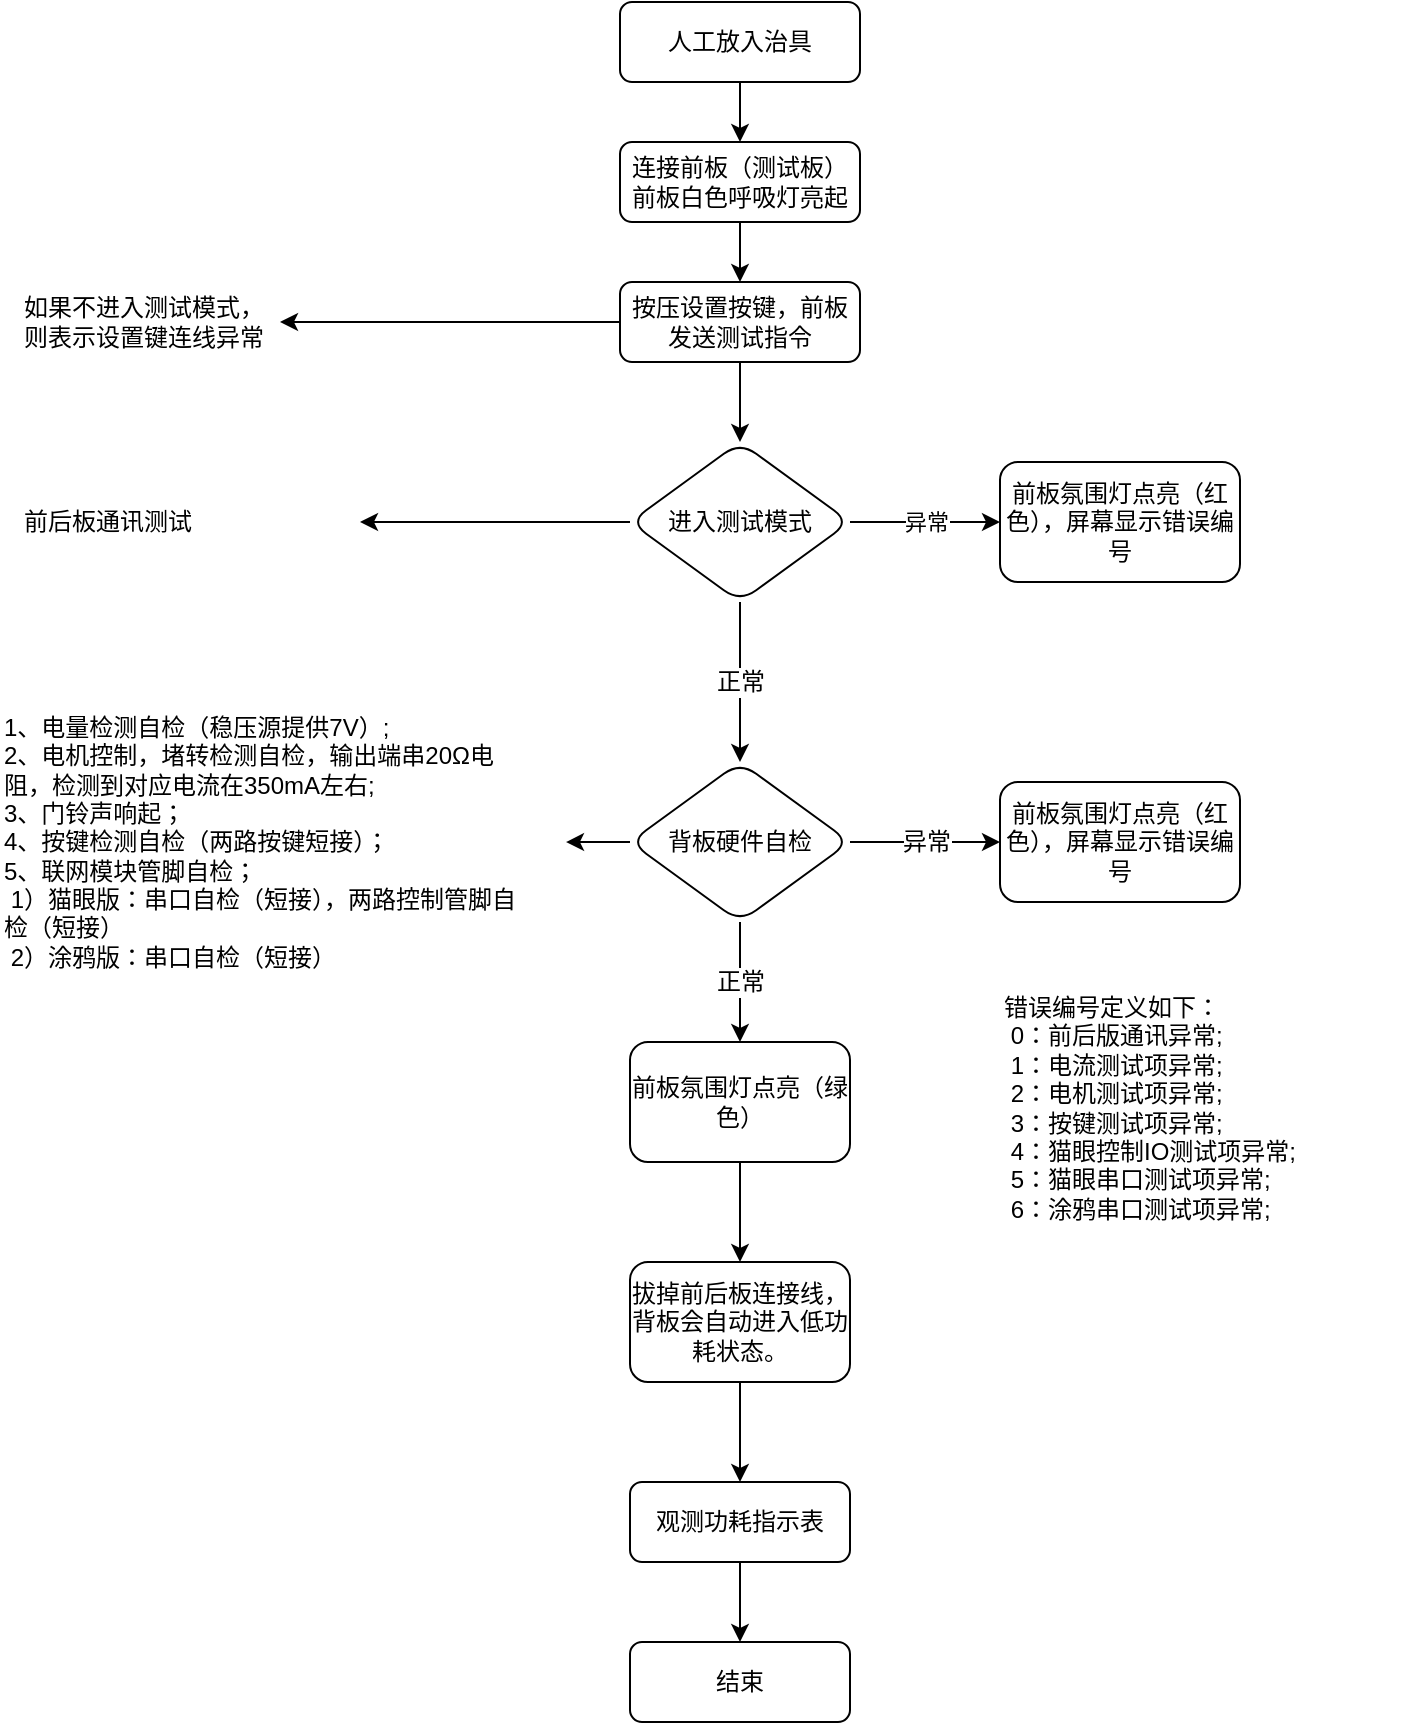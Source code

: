 <mxfile version="15.5.5" type="github">
  <diagram id="C5RBs43oDa-KdzZeNtuy" name="背板测试流程">
    <mxGraphModel dx="922" dy="567" grid="1" gridSize="10" guides="1" tooltips="1" connect="1" arrows="1" fold="1" page="1" pageScale="1" pageWidth="827" pageHeight="1169" math="0" shadow="0">
      <root>
        <mxCell id="WIyWlLk6GJQsqaUBKTNV-0" />
        <mxCell id="WIyWlLk6GJQsqaUBKTNV-1" parent="WIyWlLk6GJQsqaUBKTNV-0" />
        <mxCell id="U5By7kQHrwsn1RTSyT56-1" value="人工放入治具" style="rounded=1;whiteSpace=wrap;html=1;" vertex="1" parent="WIyWlLk6GJQsqaUBKTNV-1">
          <mxGeometry x="320" y="20" width="120" height="40" as="geometry" />
        </mxCell>
        <mxCell id="U5By7kQHrwsn1RTSyT56-2" value="" style="endArrow=classic;html=1;rounded=0;exitX=0.5;exitY=1;exitDx=0;exitDy=0;entryX=0.5;entryY=0;entryDx=0;entryDy=0;" edge="1" parent="WIyWlLk6GJQsqaUBKTNV-1" source="U5By7kQHrwsn1RTSyT56-1" target="U5By7kQHrwsn1RTSyT56-3">
          <mxGeometry width="50" height="50" relative="1" as="geometry">
            <mxPoint x="540" y="250" as="sourcePoint" />
            <mxPoint x="400" y="110" as="targetPoint" />
          </mxGeometry>
        </mxCell>
        <mxCell id="U5By7kQHrwsn1RTSyT56-6" value="" style="edgeStyle=orthogonalEdgeStyle;rounded=0;orthogonalLoop=1;jettySize=auto;html=1;" edge="1" parent="WIyWlLk6GJQsqaUBKTNV-1" source="U5By7kQHrwsn1RTSyT56-3" target="U5By7kQHrwsn1RTSyT56-5">
          <mxGeometry relative="1" as="geometry" />
        </mxCell>
        <mxCell id="U5By7kQHrwsn1RTSyT56-3" value="连接前板（测试板）&lt;br&gt;前板白色呼吸灯亮起" style="rounded=1;whiteSpace=wrap;html=1;" vertex="1" parent="WIyWlLk6GJQsqaUBKTNV-1">
          <mxGeometry x="320" y="90" width="120" height="40" as="geometry" />
        </mxCell>
        <mxCell id="U5By7kQHrwsn1RTSyT56-8" value="" style="edgeStyle=orthogonalEdgeStyle;rounded=0;orthogonalLoop=1;jettySize=auto;html=1;" edge="1" parent="WIyWlLk6GJQsqaUBKTNV-1" source="U5By7kQHrwsn1RTSyT56-5" target="U5By7kQHrwsn1RTSyT56-7">
          <mxGeometry relative="1" as="geometry">
            <Array as="points">
              <mxPoint x="380" y="230" />
              <mxPoint x="380" y="230" />
            </Array>
          </mxGeometry>
        </mxCell>
        <mxCell id="U5By7kQHrwsn1RTSyT56-42" value="" style="edgeStyle=orthogonalEdgeStyle;rounded=0;orthogonalLoop=1;jettySize=auto;html=1;fontSize=12;" edge="1" parent="WIyWlLk6GJQsqaUBKTNV-1" source="U5By7kQHrwsn1RTSyT56-5" target="U5By7kQHrwsn1RTSyT56-41">
          <mxGeometry relative="1" as="geometry" />
        </mxCell>
        <mxCell id="U5By7kQHrwsn1RTSyT56-5" value="按压设置按键，前板发送测试指令" style="whiteSpace=wrap;html=1;rounded=1;" vertex="1" parent="WIyWlLk6GJQsqaUBKTNV-1">
          <mxGeometry x="320" y="160" width="120" height="40" as="geometry" />
        </mxCell>
        <mxCell id="U5By7kQHrwsn1RTSyT56-10" value="异常" style="edgeStyle=orthogonalEdgeStyle;rounded=0;orthogonalLoop=1;jettySize=auto;html=1;" edge="1" parent="WIyWlLk6GJQsqaUBKTNV-1" source="U5By7kQHrwsn1RTSyT56-7" target="U5By7kQHrwsn1RTSyT56-9">
          <mxGeometry relative="1" as="geometry" />
        </mxCell>
        <mxCell id="U5By7kQHrwsn1RTSyT56-16" value="" style="edgeStyle=orthogonalEdgeStyle;rounded=0;orthogonalLoop=1;jettySize=auto;html=1;fontSize=16;entryX=1;entryY=0.5;entryDx=0;entryDy=0;" edge="1" parent="WIyWlLk6GJQsqaUBKTNV-1" source="U5By7kQHrwsn1RTSyT56-7" target="U5By7kQHrwsn1RTSyT56-24">
          <mxGeometry relative="1" as="geometry">
            <mxPoint x="210" y="270" as="targetPoint" />
          </mxGeometry>
        </mxCell>
        <mxCell id="U5By7kQHrwsn1RTSyT56-7" value="进入测试模式" style="rhombus;whiteSpace=wrap;html=1;rounded=1;" vertex="1" parent="WIyWlLk6GJQsqaUBKTNV-1">
          <mxGeometry x="325" y="240" width="110" height="80" as="geometry" />
        </mxCell>
        <mxCell id="U5By7kQHrwsn1RTSyT56-9" value="前板氛围灯点亮（红色），屏幕显示错误编号" style="whiteSpace=wrap;html=1;rounded=1;" vertex="1" parent="WIyWlLk6GJQsqaUBKTNV-1">
          <mxGeometry x="510" y="250" width="120" height="60" as="geometry" />
        </mxCell>
        <mxCell id="U5By7kQHrwsn1RTSyT56-27" value="正常" style="edgeStyle=orthogonalEdgeStyle;rounded=0;orthogonalLoop=1;jettySize=auto;html=1;fontSize=12;exitX=0.5;exitY=1;exitDx=0;exitDy=0;" edge="1" parent="WIyWlLk6GJQsqaUBKTNV-1" source="U5By7kQHrwsn1RTSyT56-7" target="U5By7kQHrwsn1RTSyT56-26">
          <mxGeometry relative="1" as="geometry">
            <mxPoint x="375" y="430" as="sourcePoint" />
          </mxGeometry>
        </mxCell>
        <mxCell id="U5By7kQHrwsn1RTSyT56-24" value="前后板通讯测试" style="text;html=1;strokeColor=none;fillColor=none;align=left;verticalAlign=middle;whiteSpace=wrap;rounded=0;fontSize=12;" vertex="1" parent="WIyWlLk6GJQsqaUBKTNV-1">
          <mxGeometry x="20" y="257.5" width="170" height="45" as="geometry" />
        </mxCell>
        <mxCell id="U5By7kQHrwsn1RTSyT56-29" value="异常" style="edgeStyle=orthogonalEdgeStyle;rounded=0;orthogonalLoop=1;jettySize=auto;html=1;fontSize=12;" edge="1" parent="WIyWlLk6GJQsqaUBKTNV-1" source="U5By7kQHrwsn1RTSyT56-26" target="U5By7kQHrwsn1RTSyT56-28">
          <mxGeometry relative="1" as="geometry" />
        </mxCell>
        <mxCell id="U5By7kQHrwsn1RTSyT56-31" value="" style="edgeStyle=orthogonalEdgeStyle;rounded=0;orthogonalLoop=1;jettySize=auto;html=1;fontSize=12;" edge="1" parent="WIyWlLk6GJQsqaUBKTNV-1" source="U5By7kQHrwsn1RTSyT56-26">
          <mxGeometry relative="1" as="geometry">
            <mxPoint x="293" y="440.059" as="targetPoint" />
          </mxGeometry>
        </mxCell>
        <mxCell id="U5By7kQHrwsn1RTSyT56-34" value="正常" style="edgeStyle=orthogonalEdgeStyle;rounded=0;orthogonalLoop=1;jettySize=auto;html=1;fontSize=12;" edge="1" parent="WIyWlLk6GJQsqaUBKTNV-1" source="U5By7kQHrwsn1RTSyT56-26" target="U5By7kQHrwsn1RTSyT56-35">
          <mxGeometry relative="1" as="geometry">
            <mxPoint x="380" y="640" as="targetPoint" />
          </mxGeometry>
        </mxCell>
        <mxCell id="U5By7kQHrwsn1RTSyT56-26" value="背板硬件自检" style="rhombus;whiteSpace=wrap;html=1;rounded=1;" vertex="1" parent="WIyWlLk6GJQsqaUBKTNV-1">
          <mxGeometry x="325" y="400" width="110" height="80" as="geometry" />
        </mxCell>
        <mxCell id="U5By7kQHrwsn1RTSyT56-28" value="前板氛围灯点亮&lt;span&gt;（红色），&lt;/span&gt;屏幕显示错误编号" style="whiteSpace=wrap;html=1;rounded=1;" vertex="1" parent="WIyWlLk6GJQsqaUBKTNV-1">
          <mxGeometry x="510" y="410" width="120" height="60" as="geometry" />
        </mxCell>
        <mxCell id="U5By7kQHrwsn1RTSyT56-30" value="1、电量检测自检（稳压源提供7V）;&lt;br&gt;2、电机控制，堵转检测自检，输出端串20Ω电阻，检测到对应电流在350mA左右;&lt;br&gt;3、门铃声响起；&lt;br&gt;4、按键检测自检（两路按键短接）；&lt;br&gt;5、联网模块管脚自检；&lt;br&gt;&lt;span style=&quot;white-space: pre&quot;&gt;	&lt;/span&gt;1）猫眼版：串口自检（短接），两路控制管脚自检（短接）&lt;br&gt;&lt;span style=&quot;white-space: pre&quot;&gt;	&lt;/span&gt;2）涂鸦版：串口自检（短接）" style="text;html=1;strokeColor=none;fillColor=none;align=left;verticalAlign=middle;whiteSpace=wrap;rounded=0;fontSize=12;" vertex="1" parent="WIyWlLk6GJQsqaUBKTNV-1">
          <mxGeometry x="10" y="325" width="260" height="230" as="geometry" />
        </mxCell>
        <mxCell id="U5By7kQHrwsn1RTSyT56-37" value="" style="edgeStyle=orthogonalEdgeStyle;rounded=0;orthogonalLoop=1;jettySize=auto;html=1;fontSize=12;" edge="1" parent="WIyWlLk6GJQsqaUBKTNV-1" source="U5By7kQHrwsn1RTSyT56-35" target="U5By7kQHrwsn1RTSyT56-36">
          <mxGeometry relative="1" as="geometry" />
        </mxCell>
        <mxCell id="U5By7kQHrwsn1RTSyT56-35" value="前板氛围灯点亮（绿色）" style="rounded=1;whiteSpace=wrap;html=1;fontSize=12;align=center;" vertex="1" parent="WIyWlLk6GJQsqaUBKTNV-1">
          <mxGeometry x="325" y="540" width="110" height="60" as="geometry" />
        </mxCell>
        <mxCell id="U5By7kQHrwsn1RTSyT56-39" value="" style="edgeStyle=orthogonalEdgeStyle;rounded=0;orthogonalLoop=1;jettySize=auto;html=1;fontSize=12;" edge="1" parent="WIyWlLk6GJQsqaUBKTNV-1" source="U5By7kQHrwsn1RTSyT56-36" target="U5By7kQHrwsn1RTSyT56-38">
          <mxGeometry relative="1" as="geometry" />
        </mxCell>
        <mxCell id="U5By7kQHrwsn1RTSyT56-36" value="拔掉前后板连接线，背板会自动进入低功耗状态。" style="whiteSpace=wrap;html=1;rounded=1;" vertex="1" parent="WIyWlLk6GJQsqaUBKTNV-1">
          <mxGeometry x="325" y="650" width="110" height="60" as="geometry" />
        </mxCell>
        <mxCell id="U5By7kQHrwsn1RTSyT56-45" value="" style="edgeStyle=orthogonalEdgeStyle;rounded=0;orthogonalLoop=1;jettySize=auto;html=1;fontSize=12;" edge="1" parent="WIyWlLk6GJQsqaUBKTNV-1" source="U5By7kQHrwsn1RTSyT56-38" target="U5By7kQHrwsn1RTSyT56-44">
          <mxGeometry relative="1" as="geometry" />
        </mxCell>
        <mxCell id="U5By7kQHrwsn1RTSyT56-38" value="观测功耗指示表" style="whiteSpace=wrap;html=1;rounded=1;" vertex="1" parent="WIyWlLk6GJQsqaUBKTNV-1">
          <mxGeometry x="325" y="760" width="110" height="40" as="geometry" />
        </mxCell>
        <mxCell id="U5By7kQHrwsn1RTSyT56-41" value="如果不进入测试模式，则表示设置键连线异常" style="text;html=1;strokeColor=none;fillColor=none;align=left;verticalAlign=middle;whiteSpace=wrap;rounded=0;fontSize=12;" vertex="1" parent="WIyWlLk6GJQsqaUBKTNV-1">
          <mxGeometry x="20" y="150" width="130" height="60" as="geometry" />
        </mxCell>
        <mxCell id="U5By7kQHrwsn1RTSyT56-43" value="错误编号定义如下：&lt;br&gt;&lt;span style=&quot;white-space: pre&quot;&gt;	&lt;/span&gt;0：前后版通讯异常;&lt;br&gt;&lt;span style=&quot;white-space: pre&quot;&gt;	&lt;/span&gt;1：电流测试项异常;&lt;br&gt;&lt;span style=&quot;white-space: pre&quot;&gt;	&lt;/span&gt;2：电机测试项异常;&lt;br&gt;&lt;span style=&quot;white-space: pre&quot;&gt;	&lt;/span&gt;3：按键测试项异常;&lt;br&gt;&lt;span style=&quot;white-space: pre&quot;&gt;	&lt;/span&gt;4：猫眼控制IO测试项异常;&lt;br&gt;&lt;span style=&quot;white-space: pre&quot;&gt;	&lt;/span&gt;5：猫眼串口测试项异常;&lt;br&gt;&lt;span style=&quot;white-space: pre&quot;&gt;	&lt;/span&gt;6：涂鸦串口测试项异常;" style="text;html=1;strokeColor=none;fillColor=none;align=left;verticalAlign=middle;whiteSpace=wrap;rounded=0;fontSize=12;" vertex="1" parent="WIyWlLk6GJQsqaUBKTNV-1">
          <mxGeometry x="510" y="495" width="210" height="155" as="geometry" />
        </mxCell>
        <mxCell id="U5By7kQHrwsn1RTSyT56-44" value="结束" style="whiteSpace=wrap;html=1;rounded=1;" vertex="1" parent="WIyWlLk6GJQsqaUBKTNV-1">
          <mxGeometry x="325" y="840" width="110" height="40" as="geometry" />
        </mxCell>
      </root>
    </mxGraphModel>
  </diagram>
</mxfile>
